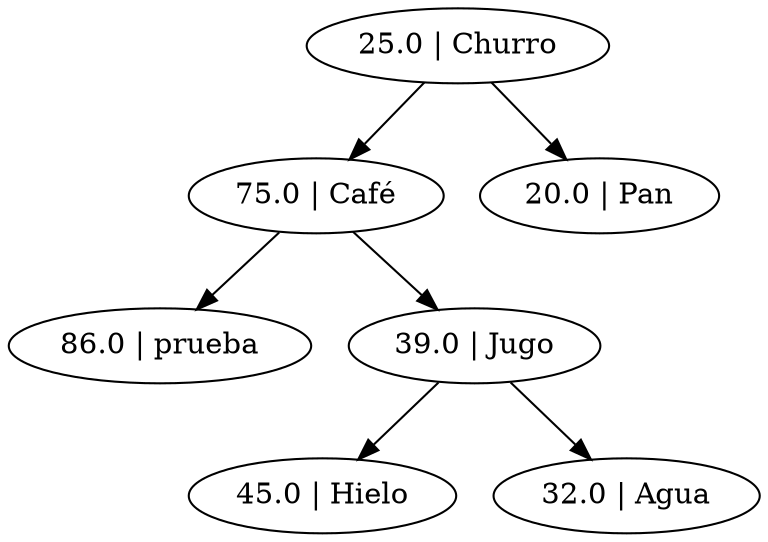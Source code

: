 strict digraph  {
	"75.0 | Café" -> "86.0 | prueba";
	"75.0 | Café" -> "39.0 | Jugo";
	"39.0 | Jugo" -> "45.0 | Hielo";
	"39.0 | Jugo" -> "32.0 | Agua";
	"25.0 | Churro" -> "20.0 | Pan";
	"25.0 | Churro" -> "75.0 | Café";
}
